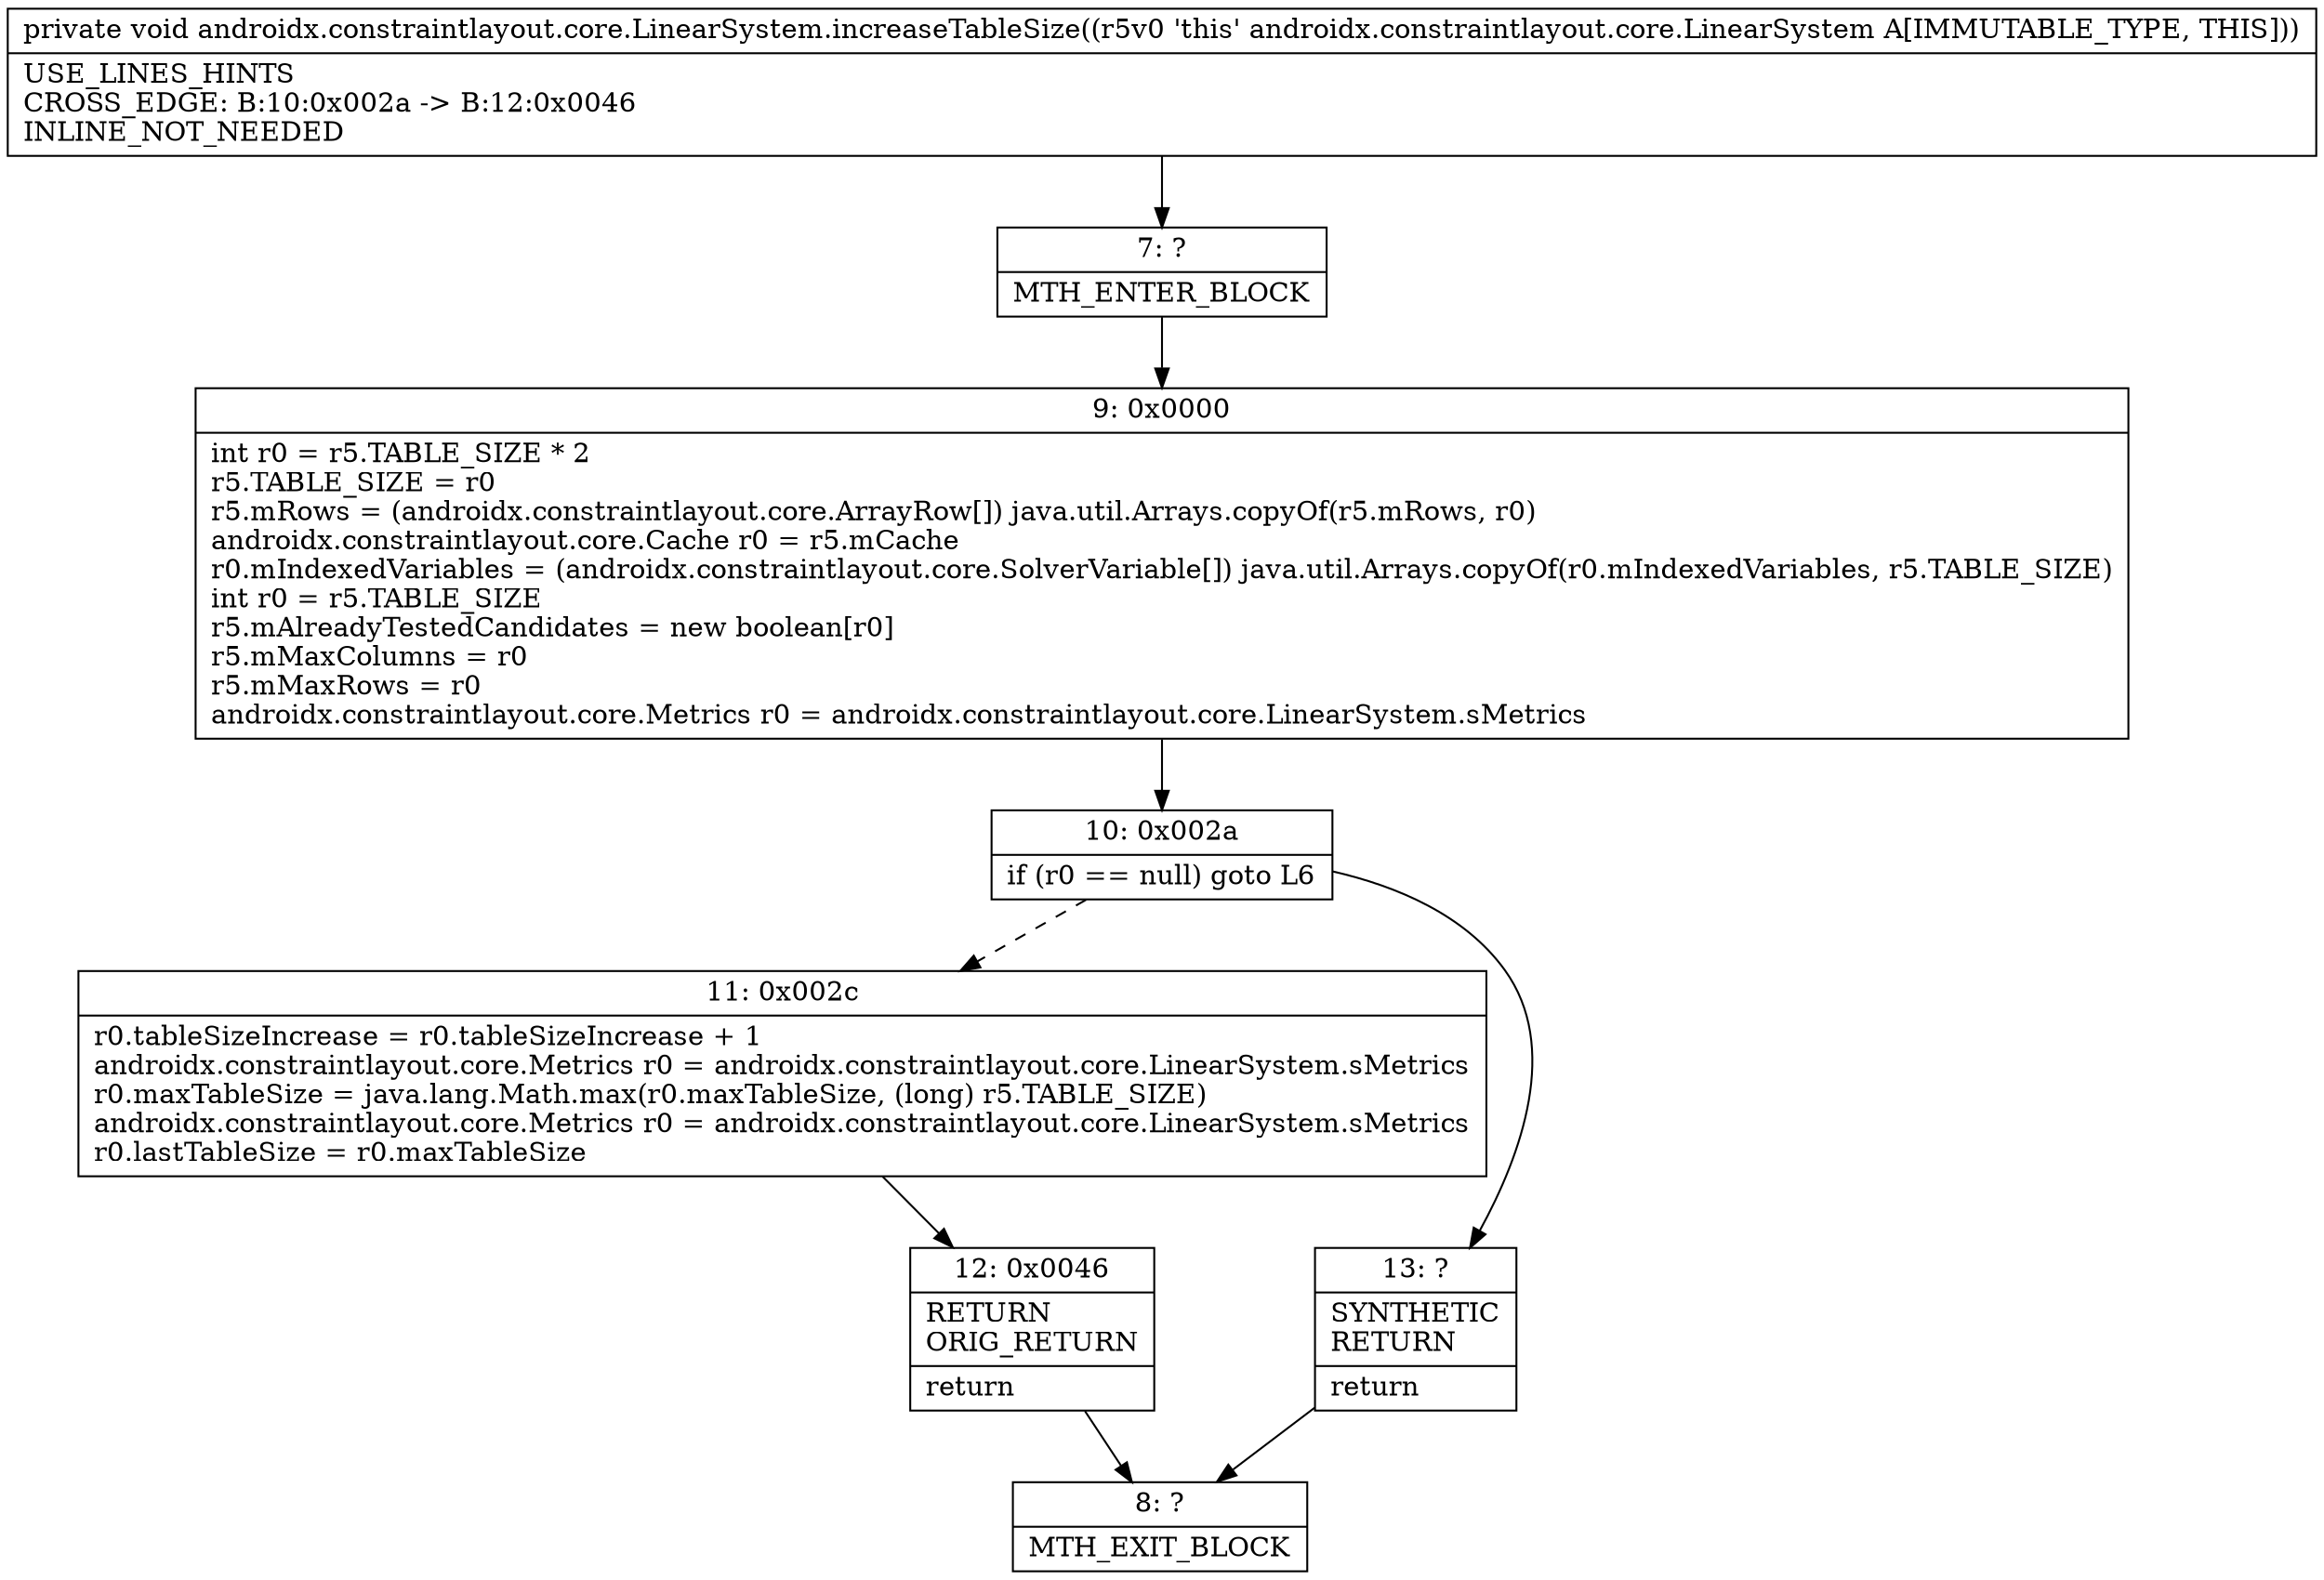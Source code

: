 digraph "CFG forandroidx.constraintlayout.core.LinearSystem.increaseTableSize()V" {
Node_7 [shape=record,label="{7\:\ ?|MTH_ENTER_BLOCK\l}"];
Node_9 [shape=record,label="{9\:\ 0x0000|int r0 = r5.TABLE_SIZE * 2\lr5.TABLE_SIZE = r0\lr5.mRows = (androidx.constraintlayout.core.ArrayRow[]) java.util.Arrays.copyOf(r5.mRows, r0)\landroidx.constraintlayout.core.Cache r0 = r5.mCache\lr0.mIndexedVariables = (androidx.constraintlayout.core.SolverVariable[]) java.util.Arrays.copyOf(r0.mIndexedVariables, r5.TABLE_SIZE)\lint r0 = r5.TABLE_SIZE\lr5.mAlreadyTestedCandidates = new boolean[r0]\lr5.mMaxColumns = r0\lr5.mMaxRows = r0\landroidx.constraintlayout.core.Metrics r0 = androidx.constraintlayout.core.LinearSystem.sMetrics\l}"];
Node_10 [shape=record,label="{10\:\ 0x002a|if (r0 == null) goto L6\l}"];
Node_11 [shape=record,label="{11\:\ 0x002c|r0.tableSizeIncrease = r0.tableSizeIncrease + 1\landroidx.constraintlayout.core.Metrics r0 = androidx.constraintlayout.core.LinearSystem.sMetrics\lr0.maxTableSize = java.lang.Math.max(r0.maxTableSize, (long) r5.TABLE_SIZE)\landroidx.constraintlayout.core.Metrics r0 = androidx.constraintlayout.core.LinearSystem.sMetrics\lr0.lastTableSize = r0.maxTableSize\l}"];
Node_12 [shape=record,label="{12\:\ 0x0046|RETURN\lORIG_RETURN\l|return\l}"];
Node_8 [shape=record,label="{8\:\ ?|MTH_EXIT_BLOCK\l}"];
Node_13 [shape=record,label="{13\:\ ?|SYNTHETIC\lRETURN\l|return\l}"];
MethodNode[shape=record,label="{private void androidx.constraintlayout.core.LinearSystem.increaseTableSize((r5v0 'this' androidx.constraintlayout.core.LinearSystem A[IMMUTABLE_TYPE, THIS]))  | USE_LINES_HINTS\lCROSS_EDGE: B:10:0x002a \-\> B:12:0x0046\lINLINE_NOT_NEEDED\l}"];
MethodNode -> Node_7;Node_7 -> Node_9;
Node_9 -> Node_10;
Node_10 -> Node_11[style=dashed];
Node_10 -> Node_13;
Node_11 -> Node_12;
Node_12 -> Node_8;
Node_13 -> Node_8;
}

